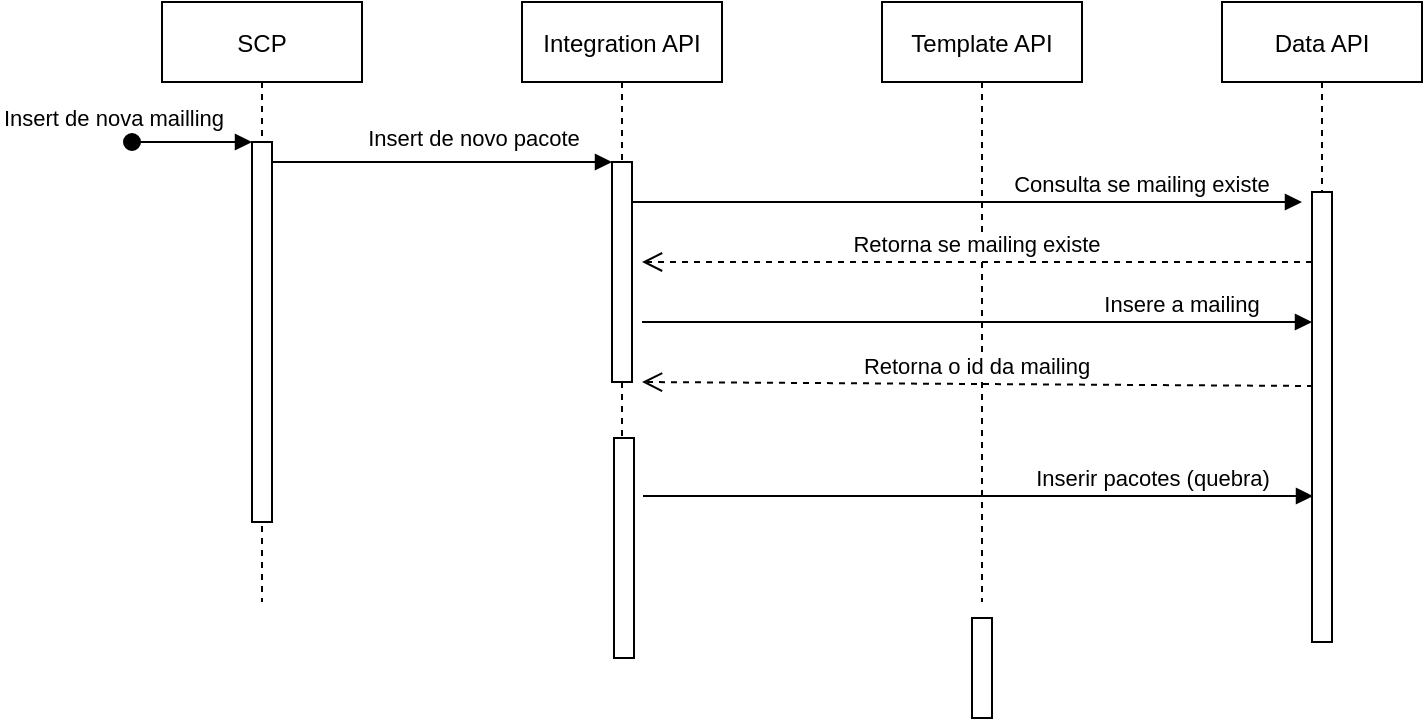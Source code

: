 <mxfile version="19.0.0" type="github">
  <diagram id="kgpKYQtTHZ0yAKxKKP6v" name="Page-1">
    <mxGraphModel dx="1350" dy="805" grid="1" gridSize="10" guides="1" tooltips="1" connect="1" arrows="1" fold="1" page="1" pageScale="1" pageWidth="850" pageHeight="1100" math="0" shadow="0">
      <root>
        <mxCell id="0" />
        <mxCell id="1" parent="0" />
        <mxCell id="3nuBFxr9cyL0pnOWT2aG-1" value="SCP" style="shape=umlLifeline;perimeter=lifelinePerimeter;container=1;collapsible=0;recursiveResize=0;rounded=0;shadow=0;strokeWidth=1;" parent="1" vertex="1">
          <mxGeometry x="144" y="13" width="100" height="300" as="geometry" />
        </mxCell>
        <mxCell id="3nuBFxr9cyL0pnOWT2aG-2" value="" style="points=[];perimeter=orthogonalPerimeter;rounded=0;shadow=0;strokeWidth=1;" parent="3nuBFxr9cyL0pnOWT2aG-1" vertex="1">
          <mxGeometry x="45" y="70" width="10" height="190" as="geometry" />
        </mxCell>
        <mxCell id="3nuBFxr9cyL0pnOWT2aG-3" value="Insert de nova mailling" style="verticalAlign=bottom;startArrow=oval;endArrow=block;startSize=8;shadow=0;strokeWidth=1;" parent="3nuBFxr9cyL0pnOWT2aG-1" target="3nuBFxr9cyL0pnOWT2aG-2" edge="1">
          <mxGeometry x="-1" y="9" relative="1" as="geometry">
            <mxPoint x="-15" y="70" as="sourcePoint" />
            <mxPoint x="-9" y="6" as="offset" />
          </mxGeometry>
        </mxCell>
        <mxCell id="3nuBFxr9cyL0pnOWT2aG-5" value="Integration API" style="shape=umlLifeline;perimeter=lifelinePerimeter;container=1;collapsible=0;recursiveResize=0;rounded=0;shadow=0;strokeWidth=1;" parent="1" vertex="1">
          <mxGeometry x="324" y="13" width="100" height="328" as="geometry" />
        </mxCell>
        <mxCell id="3nuBFxr9cyL0pnOWT2aG-6" value="" style="points=[];perimeter=orthogonalPerimeter;rounded=0;shadow=0;strokeWidth=1;" parent="3nuBFxr9cyL0pnOWT2aG-5" vertex="1">
          <mxGeometry x="45" y="80" width="10" height="110" as="geometry" />
        </mxCell>
        <mxCell id="zpUX4h_SrC3yflTHsjPU-11" value="" style="points=[];perimeter=orthogonalPerimeter;rounded=0;shadow=0;strokeWidth=1;" vertex="1" parent="3nuBFxr9cyL0pnOWT2aG-5">
          <mxGeometry x="46" y="218" width="10" height="110" as="geometry" />
        </mxCell>
        <mxCell id="3nuBFxr9cyL0pnOWT2aG-8" value="Insert de novo pacote" style="verticalAlign=bottom;endArrow=block;entryX=0;entryY=0;shadow=0;strokeWidth=1;" parent="1" source="3nuBFxr9cyL0pnOWT2aG-2" target="3nuBFxr9cyL0pnOWT2aG-6" edge="1">
          <mxGeometry x="0.188" y="3" relative="1" as="geometry">
            <mxPoint x="299" y="93" as="sourcePoint" />
            <mxPoint as="offset" />
          </mxGeometry>
        </mxCell>
        <mxCell id="zpUX4h_SrC3yflTHsjPU-1" value="Template API" style="shape=umlLifeline;perimeter=lifelinePerimeter;container=1;collapsible=0;recursiveResize=0;rounded=0;shadow=0;strokeWidth=1;" vertex="1" parent="1">
          <mxGeometry x="504" y="13" width="100" height="300" as="geometry" />
        </mxCell>
        <mxCell id="zpUX4h_SrC3yflTHsjPU-2" value="" style="points=[];perimeter=orthogonalPerimeter;rounded=0;shadow=0;strokeWidth=1;" vertex="1" parent="zpUX4h_SrC3yflTHsjPU-1">
          <mxGeometry x="45" y="308" width="10" height="50" as="geometry" />
        </mxCell>
        <mxCell id="zpUX4h_SrC3yflTHsjPU-5" value="Consulta se mailing existe" style="verticalAlign=bottom;endArrow=block;shadow=0;strokeWidth=1;" edge="1" parent="zpUX4h_SrC3yflTHsjPU-1">
          <mxGeometry x="0.522" relative="1" as="geometry">
            <mxPoint x="-125" y="100.0" as="sourcePoint" />
            <mxPoint x="210" y="100" as="targetPoint" />
            <mxPoint as="offset" />
          </mxGeometry>
        </mxCell>
        <mxCell id="zpUX4h_SrC3yflTHsjPU-9" value="Retorna se mailing existe" style="verticalAlign=bottom;endArrow=open;dashed=1;endSize=8;exitX=0;exitY=0.95;shadow=0;strokeWidth=1;" edge="1" parent="zpUX4h_SrC3yflTHsjPU-1">
          <mxGeometry relative="1" as="geometry">
            <mxPoint x="-120" y="130" as="targetPoint" />
            <mxPoint x="215" y="130.0" as="sourcePoint" />
          </mxGeometry>
        </mxCell>
        <mxCell id="zpUX4h_SrC3yflTHsjPU-3" value="Data API" style="shape=umlLifeline;perimeter=lifelinePerimeter;container=1;collapsible=0;recursiveResize=0;rounded=0;shadow=0;strokeWidth=1;" vertex="1" parent="1">
          <mxGeometry x="674" y="13" width="100" height="320" as="geometry" />
        </mxCell>
        <mxCell id="zpUX4h_SrC3yflTHsjPU-4" value="" style="points=[];perimeter=orthogonalPerimeter;rounded=0;shadow=0;strokeWidth=1;" vertex="1" parent="zpUX4h_SrC3yflTHsjPU-3">
          <mxGeometry x="45" y="95" width="10" height="225" as="geometry" />
        </mxCell>
        <mxCell id="zpUX4h_SrC3yflTHsjPU-6" value="Insere a mailing" style="verticalAlign=bottom;endArrow=block;shadow=0;strokeWidth=1;" edge="1" parent="1">
          <mxGeometry x="0.612" relative="1" as="geometry">
            <mxPoint x="384" y="173.0" as="sourcePoint" />
            <mxPoint x="719" y="173" as="targetPoint" />
            <mxPoint as="offset" />
          </mxGeometry>
        </mxCell>
        <mxCell id="zpUX4h_SrC3yflTHsjPU-10" value="Retorna o id da mailing" style="verticalAlign=bottom;endArrow=open;dashed=1;endSize=8;exitX=0;exitY=0.95;shadow=0;strokeWidth=1;" edge="1" parent="1">
          <mxGeometry relative="1" as="geometry">
            <mxPoint x="384" y="203" as="targetPoint" />
            <mxPoint x="719.5" y="205.0" as="sourcePoint" />
          </mxGeometry>
        </mxCell>
        <mxCell id="zpUX4h_SrC3yflTHsjPU-12" value="Inserir pacotes (quebra)" style="verticalAlign=bottom;endArrow=block;shadow=0;strokeWidth=1;" edge="1" parent="1">
          <mxGeometry x="0.522" relative="1" as="geometry">
            <mxPoint x="384.5" y="260.0" as="sourcePoint" />
            <mxPoint x="719.5" y="260" as="targetPoint" />
            <mxPoint as="offset" />
          </mxGeometry>
        </mxCell>
      </root>
    </mxGraphModel>
  </diagram>
</mxfile>
